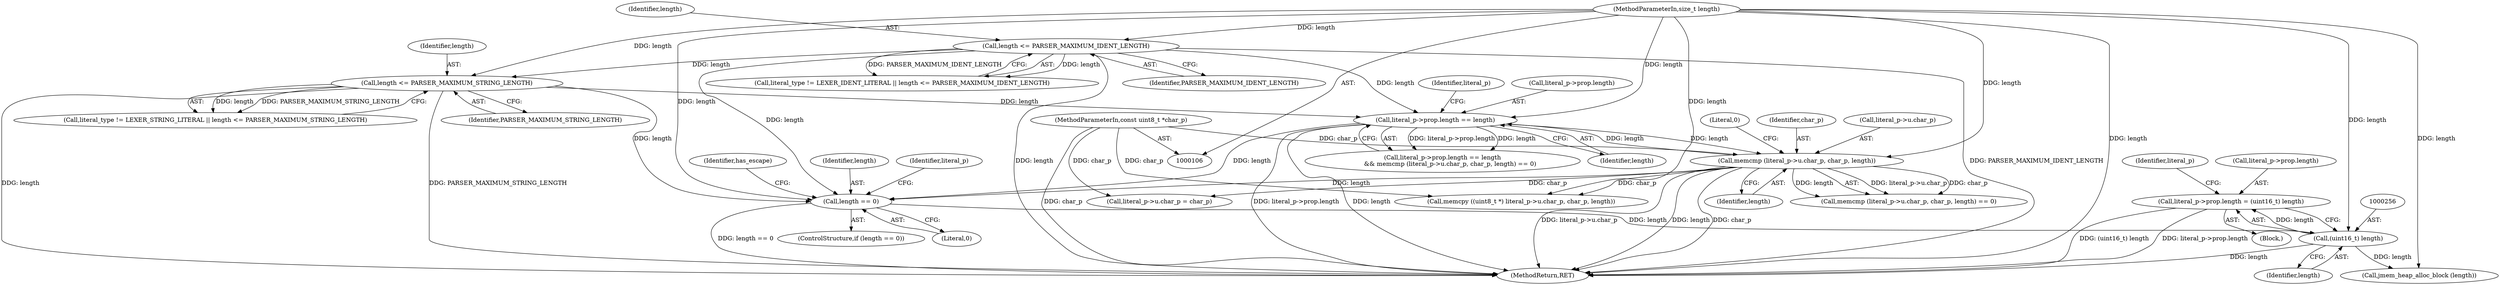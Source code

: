 digraph "0_jerryscript_03a8c630f015f63268639d3ed3bf82cff6fa77d8@pointer" {
"1000249" [label="(Call,literal_p->prop.length = (uint16_t) length)"];
"1000255" [label="(Call,(uint16_t) length)"];
"1000232" [label="(Call,length == 0)"];
"1000140" [label="(Call,length <= PARSER_MAXIMUM_STRING_LENGTH)"];
"1000132" [label="(Call,length <= PARSER_MAXIMUM_IDENT_LENGTH)"];
"1000109" [label="(MethodParameterIn,size_t length)"];
"1000177" [label="(Call,memcmp (literal_p->u.char_p, char_p, length))"];
"1000108" [label="(MethodParameterIn,const uint8_t *char_p)"];
"1000169" [label="(Call,literal_p->prop.length == length)"];
"1000234" [label="(Literal,0)"];
"1000180" [label="(Identifier,literal_p)"];
"1000282" [label="(Call,jmem_heap_alloc_block (length))"];
"1000112" [label="(Block,)"];
"1000240" [label="(Identifier,literal_p)"];
"1000170" [label="(Call,literal_p->prop.length)"];
"1000323" [label="(MethodReturn,RET)"];
"1000136" [label="(Call,literal_type != LEXER_STRING_LITERAL || length <= PARSER_MAXIMUM_STRING_LENGTH)"];
"1000255" [label="(Call,(uint16_t) length)"];
"1000183" [label="(Identifier,char_p)"];
"1000178" [label="(Call,literal_p->u.char_p)"];
"1000184" [label="(Identifier,length)"];
"1000109" [label="(MethodParameterIn,size_t length)"];
"1000142" [label="(Identifier,PARSER_MAXIMUM_STRING_LENGTH)"];
"1000169" [label="(Call,literal_p->prop.length == length)"];
"1000257" [label="(Identifier,length)"];
"1000231" [label="(ControlStructure,if (length == 0))"];
"1000185" [label="(Literal,0)"];
"1000237" [label="(Identifier,has_escape)"];
"1000249" [label="(Call,literal_p->prop.length = (uint16_t) length)"];
"1000133" [label="(Identifier,length)"];
"1000134" [label="(Identifier,PARSER_MAXIMUM_IDENT_LENGTH)"];
"1000176" [label="(Call,memcmp (literal_p->u.char_p, char_p, length) == 0)"];
"1000140" [label="(Call,length <= PARSER_MAXIMUM_STRING_LENGTH)"];
"1000128" [label="(Call,literal_type != LEXER_IDENT_LITERAL || length <= PARSER_MAXIMUM_IDENT_LENGTH)"];
"1000108" [label="(MethodParameterIn,const uint8_t *char_p)"];
"1000141" [label="(Identifier,length)"];
"1000250" [label="(Call,literal_p->prop.length)"];
"1000232" [label="(Call,length == 0)"];
"1000296" [label="(Call,literal_p->u.char_p = char_p)"];
"1000177" [label="(Call,memcmp (literal_p->u.char_p, char_p, length))"];
"1000132" [label="(Call,length <= PARSER_MAXIMUM_IDENT_LENGTH)"];
"1000284" [label="(Call,memcpy ((uint8_t *) literal_p->u.char_p, char_p, length))"];
"1000175" [label="(Identifier,length)"];
"1000260" [label="(Identifier,literal_p)"];
"1000233" [label="(Identifier,length)"];
"1000168" [label="(Call,literal_p->prop.length == length\n        && memcmp (literal_p->u.char_p, char_p, length) == 0)"];
"1000249" -> "1000112"  [label="AST: "];
"1000249" -> "1000255"  [label="CFG: "];
"1000250" -> "1000249"  [label="AST: "];
"1000255" -> "1000249"  [label="AST: "];
"1000260" -> "1000249"  [label="CFG: "];
"1000249" -> "1000323"  [label="DDG: (uint16_t) length"];
"1000249" -> "1000323"  [label="DDG: literal_p->prop.length"];
"1000255" -> "1000249"  [label="DDG: length"];
"1000255" -> "1000257"  [label="CFG: "];
"1000256" -> "1000255"  [label="AST: "];
"1000257" -> "1000255"  [label="AST: "];
"1000255" -> "1000323"  [label="DDG: length"];
"1000232" -> "1000255"  [label="DDG: length"];
"1000109" -> "1000255"  [label="DDG: length"];
"1000255" -> "1000282"  [label="DDG: length"];
"1000232" -> "1000231"  [label="AST: "];
"1000232" -> "1000234"  [label="CFG: "];
"1000233" -> "1000232"  [label="AST: "];
"1000234" -> "1000232"  [label="AST: "];
"1000237" -> "1000232"  [label="CFG: "];
"1000240" -> "1000232"  [label="CFG: "];
"1000232" -> "1000323"  [label="DDG: length == 0"];
"1000140" -> "1000232"  [label="DDG: length"];
"1000177" -> "1000232"  [label="DDG: length"];
"1000132" -> "1000232"  [label="DDG: length"];
"1000169" -> "1000232"  [label="DDG: length"];
"1000109" -> "1000232"  [label="DDG: length"];
"1000140" -> "1000136"  [label="AST: "];
"1000140" -> "1000142"  [label="CFG: "];
"1000141" -> "1000140"  [label="AST: "];
"1000142" -> "1000140"  [label="AST: "];
"1000136" -> "1000140"  [label="CFG: "];
"1000140" -> "1000323"  [label="DDG: PARSER_MAXIMUM_STRING_LENGTH"];
"1000140" -> "1000323"  [label="DDG: length"];
"1000140" -> "1000136"  [label="DDG: length"];
"1000140" -> "1000136"  [label="DDG: PARSER_MAXIMUM_STRING_LENGTH"];
"1000132" -> "1000140"  [label="DDG: length"];
"1000109" -> "1000140"  [label="DDG: length"];
"1000140" -> "1000169"  [label="DDG: length"];
"1000132" -> "1000128"  [label="AST: "];
"1000132" -> "1000134"  [label="CFG: "];
"1000133" -> "1000132"  [label="AST: "];
"1000134" -> "1000132"  [label="AST: "];
"1000128" -> "1000132"  [label="CFG: "];
"1000132" -> "1000323"  [label="DDG: length"];
"1000132" -> "1000323"  [label="DDG: PARSER_MAXIMUM_IDENT_LENGTH"];
"1000132" -> "1000128"  [label="DDG: length"];
"1000132" -> "1000128"  [label="DDG: PARSER_MAXIMUM_IDENT_LENGTH"];
"1000109" -> "1000132"  [label="DDG: length"];
"1000132" -> "1000169"  [label="DDG: length"];
"1000109" -> "1000106"  [label="AST: "];
"1000109" -> "1000323"  [label="DDG: length"];
"1000109" -> "1000169"  [label="DDG: length"];
"1000109" -> "1000177"  [label="DDG: length"];
"1000109" -> "1000282"  [label="DDG: length"];
"1000109" -> "1000284"  [label="DDG: length"];
"1000177" -> "1000176"  [label="AST: "];
"1000177" -> "1000184"  [label="CFG: "];
"1000178" -> "1000177"  [label="AST: "];
"1000183" -> "1000177"  [label="AST: "];
"1000184" -> "1000177"  [label="AST: "];
"1000185" -> "1000177"  [label="CFG: "];
"1000177" -> "1000323"  [label="DDG: literal_p->u.char_p"];
"1000177" -> "1000323"  [label="DDG: length"];
"1000177" -> "1000323"  [label="DDG: char_p"];
"1000177" -> "1000169"  [label="DDG: length"];
"1000177" -> "1000176"  [label="DDG: literal_p->u.char_p"];
"1000177" -> "1000176"  [label="DDG: char_p"];
"1000177" -> "1000176"  [label="DDG: length"];
"1000108" -> "1000177"  [label="DDG: char_p"];
"1000169" -> "1000177"  [label="DDG: length"];
"1000177" -> "1000284"  [label="DDG: char_p"];
"1000177" -> "1000296"  [label="DDG: char_p"];
"1000108" -> "1000106"  [label="AST: "];
"1000108" -> "1000323"  [label="DDG: char_p"];
"1000108" -> "1000284"  [label="DDG: char_p"];
"1000108" -> "1000296"  [label="DDG: char_p"];
"1000169" -> "1000168"  [label="AST: "];
"1000169" -> "1000175"  [label="CFG: "];
"1000170" -> "1000169"  [label="AST: "];
"1000175" -> "1000169"  [label="AST: "];
"1000180" -> "1000169"  [label="CFG: "];
"1000168" -> "1000169"  [label="CFG: "];
"1000169" -> "1000323"  [label="DDG: literal_p->prop.length"];
"1000169" -> "1000323"  [label="DDG: length"];
"1000169" -> "1000168"  [label="DDG: literal_p->prop.length"];
"1000169" -> "1000168"  [label="DDG: length"];
}
